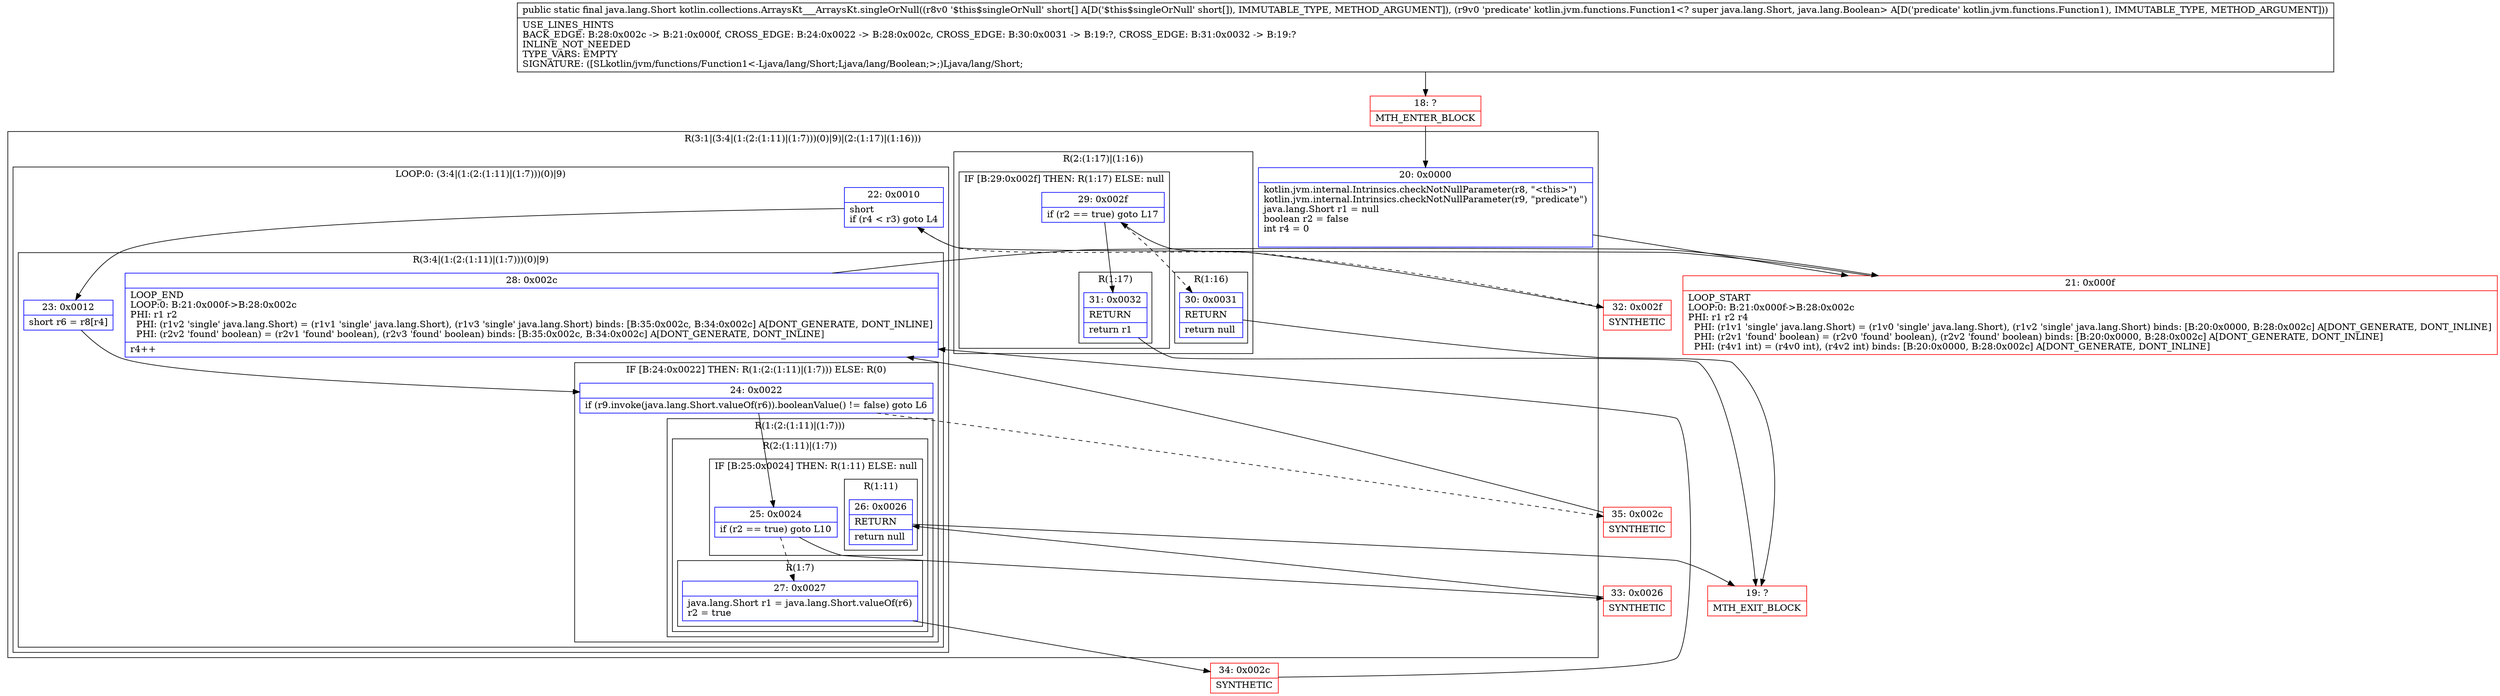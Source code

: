 digraph "CFG forkotlin.collections.ArraysKt___ArraysKt.singleOrNull([SLkotlin\/jvm\/functions\/Function1;)Ljava\/lang\/Short;" {
subgraph cluster_Region_363800152 {
label = "R(3:1|(3:4|(1:(2:(1:11)|(1:7)))(0)|9)|(2:(1:17)|(1:16)))";
node [shape=record,color=blue];
Node_20 [shape=record,label="{20\:\ 0x0000|kotlin.jvm.internal.Intrinsics.checkNotNullParameter(r8, \"\<this\>\")\lkotlin.jvm.internal.Intrinsics.checkNotNullParameter(r9, \"predicate\")\ljava.lang.Short r1 = null\lboolean r2 = false\lint r4 = 0\l\l}"];
subgraph cluster_LoopRegion_1326977960 {
label = "LOOP:0: (3:4|(1:(2:(1:11)|(1:7)))(0)|9)";
node [shape=record,color=blue];
Node_22 [shape=record,label="{22\:\ 0x0010|short \lif (r4 \< r3) goto L4\l}"];
subgraph cluster_Region_1406196158 {
label = "R(3:4|(1:(2:(1:11)|(1:7)))(0)|9)";
node [shape=record,color=blue];
Node_23 [shape=record,label="{23\:\ 0x0012|short r6 = r8[r4]\l}"];
subgraph cluster_IfRegion_229035620 {
label = "IF [B:24:0x0022] THEN: R(1:(2:(1:11)|(1:7))) ELSE: R(0)";
node [shape=record,color=blue];
Node_24 [shape=record,label="{24\:\ 0x0022|if (r9.invoke(java.lang.Short.valueOf(r6)).booleanValue() != false) goto L6\l}"];
subgraph cluster_Region_1995957893 {
label = "R(1:(2:(1:11)|(1:7)))";
node [shape=record,color=blue];
subgraph cluster_Region_1780220306 {
label = "R(2:(1:11)|(1:7))";
node [shape=record,color=blue];
subgraph cluster_IfRegion_342678572 {
label = "IF [B:25:0x0024] THEN: R(1:11) ELSE: null";
node [shape=record,color=blue];
Node_25 [shape=record,label="{25\:\ 0x0024|if (r2 == true) goto L10\l}"];
subgraph cluster_Region_1695992362 {
label = "R(1:11)";
node [shape=record,color=blue];
Node_26 [shape=record,label="{26\:\ 0x0026|RETURN\l|return null\l}"];
}
}
subgraph cluster_Region_1921727911 {
label = "R(1:7)";
node [shape=record,color=blue];
Node_27 [shape=record,label="{27\:\ 0x0027|java.lang.Short r1 = java.lang.Short.valueOf(r6)\lr2 = true\l}"];
}
}
}
subgraph cluster_Region_1584987394 {
label = "R(0)";
node [shape=record,color=blue];
}
}
Node_28 [shape=record,label="{28\:\ 0x002c|LOOP_END\lLOOP:0: B:21:0x000f\-\>B:28:0x002c\lPHI: r1 r2 \l  PHI: (r1v2 'single' java.lang.Short) = (r1v1 'single' java.lang.Short), (r1v3 'single' java.lang.Short) binds: [B:35:0x002c, B:34:0x002c] A[DONT_GENERATE, DONT_INLINE]\l  PHI: (r2v2 'found' boolean) = (r2v1 'found' boolean), (r2v3 'found' boolean) binds: [B:35:0x002c, B:34:0x002c] A[DONT_GENERATE, DONT_INLINE]\l|r4++\l}"];
}
}
subgraph cluster_Region_393407366 {
label = "R(2:(1:17)|(1:16))";
node [shape=record,color=blue];
subgraph cluster_IfRegion_2015212831 {
label = "IF [B:29:0x002f] THEN: R(1:17) ELSE: null";
node [shape=record,color=blue];
Node_29 [shape=record,label="{29\:\ 0x002f|if (r2 == true) goto L17\l}"];
subgraph cluster_Region_1682365655 {
label = "R(1:17)";
node [shape=record,color=blue];
Node_31 [shape=record,label="{31\:\ 0x0032|RETURN\l|return r1\l}"];
}
}
subgraph cluster_Region_493381739 {
label = "R(1:16)";
node [shape=record,color=blue];
Node_30 [shape=record,label="{30\:\ 0x0031|RETURN\l|return null\l}"];
}
}
}
Node_18 [shape=record,color=red,label="{18\:\ ?|MTH_ENTER_BLOCK\l}"];
Node_21 [shape=record,color=red,label="{21\:\ 0x000f|LOOP_START\lLOOP:0: B:21:0x000f\-\>B:28:0x002c\lPHI: r1 r2 r4 \l  PHI: (r1v1 'single' java.lang.Short) = (r1v0 'single' java.lang.Short), (r1v2 'single' java.lang.Short) binds: [B:20:0x0000, B:28:0x002c] A[DONT_GENERATE, DONT_INLINE]\l  PHI: (r2v1 'found' boolean) = (r2v0 'found' boolean), (r2v2 'found' boolean) binds: [B:20:0x0000, B:28:0x002c] A[DONT_GENERATE, DONT_INLINE]\l  PHI: (r4v1 int) = (r4v0 int), (r4v2 int) binds: [B:20:0x0000, B:28:0x002c] A[DONT_GENERATE, DONT_INLINE]\l}"];
Node_34 [shape=record,color=red,label="{34\:\ 0x002c|SYNTHETIC\l}"];
Node_33 [shape=record,color=red,label="{33\:\ 0x0026|SYNTHETIC\l}"];
Node_19 [shape=record,color=red,label="{19\:\ ?|MTH_EXIT_BLOCK\l}"];
Node_35 [shape=record,color=red,label="{35\:\ 0x002c|SYNTHETIC\l}"];
Node_32 [shape=record,color=red,label="{32\:\ 0x002f|SYNTHETIC\l}"];
MethodNode[shape=record,label="{public static final java.lang.Short kotlin.collections.ArraysKt___ArraysKt.singleOrNull((r8v0 '$this$singleOrNull' short[] A[D('$this$singleOrNull' short[]), IMMUTABLE_TYPE, METHOD_ARGUMENT]), (r9v0 'predicate' kotlin.jvm.functions.Function1\<? super java.lang.Short, java.lang.Boolean\> A[D('predicate' kotlin.jvm.functions.Function1), IMMUTABLE_TYPE, METHOD_ARGUMENT]))  | USE_LINES_HINTS\lBACK_EDGE: B:28:0x002c \-\> B:21:0x000f, CROSS_EDGE: B:24:0x0022 \-\> B:28:0x002c, CROSS_EDGE: B:30:0x0031 \-\> B:19:?, CROSS_EDGE: B:31:0x0032 \-\> B:19:?\lINLINE_NOT_NEEDED\lTYPE_VARS: EMPTY\lSIGNATURE: ([SLkotlin\/jvm\/functions\/Function1\<\-Ljava\/lang\/Short;Ljava\/lang\/Boolean;\>;)Ljava\/lang\/Short;\l}"];
MethodNode -> Node_18;Node_20 -> Node_21;
Node_22 -> Node_23;
Node_22 -> Node_32[style=dashed];
Node_23 -> Node_24;
Node_24 -> Node_25;
Node_24 -> Node_35[style=dashed];
Node_25 -> Node_27[style=dashed];
Node_25 -> Node_33;
Node_26 -> Node_19;
Node_27 -> Node_34;
Node_28 -> Node_21;
Node_29 -> Node_30[style=dashed];
Node_29 -> Node_31;
Node_31 -> Node_19;
Node_30 -> Node_19;
Node_18 -> Node_20;
Node_21 -> Node_22;
Node_34 -> Node_28;
Node_33 -> Node_26;
Node_35 -> Node_28;
Node_32 -> Node_29;
}

